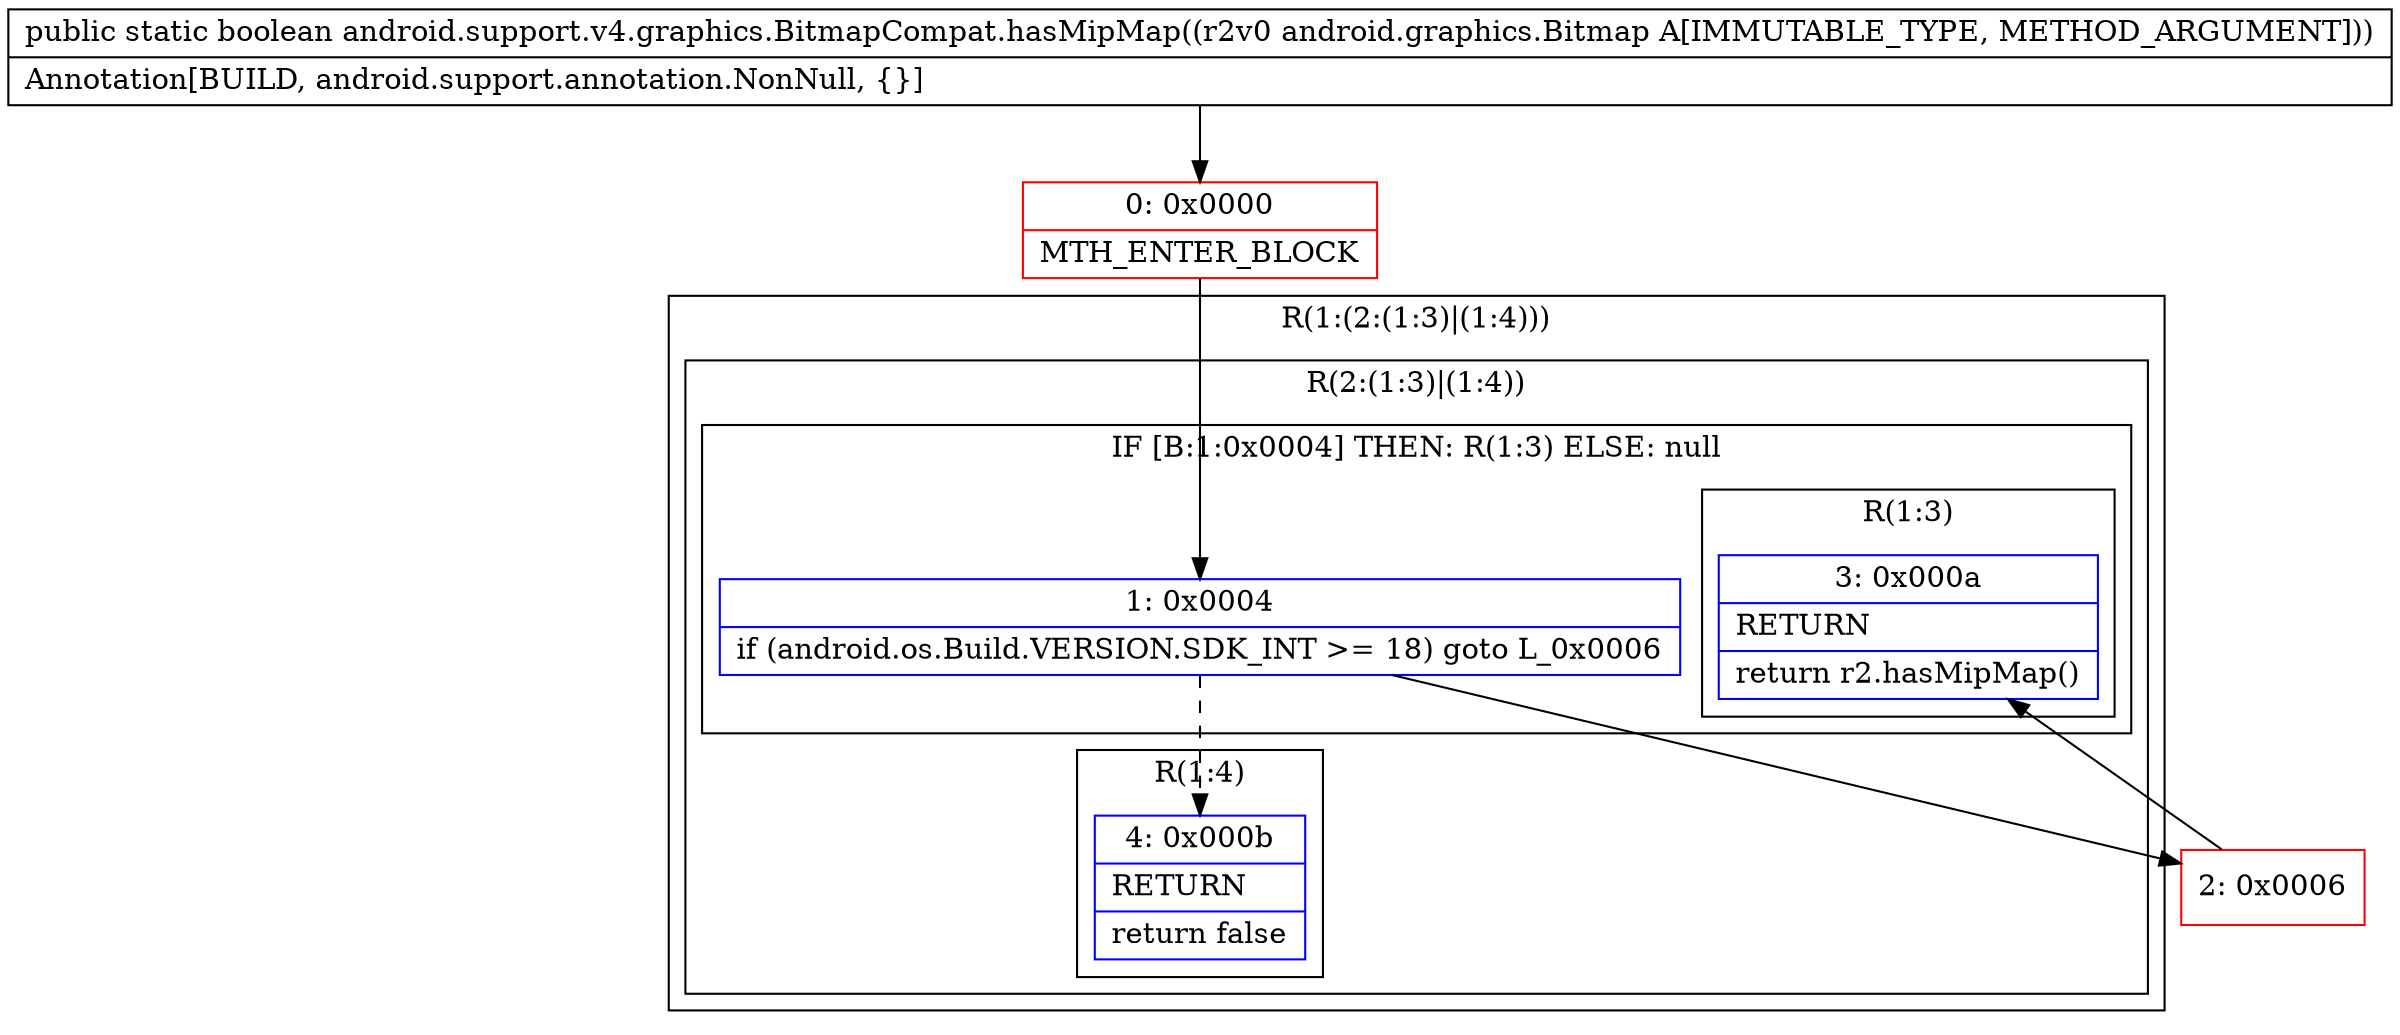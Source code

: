digraph "CFG forandroid.support.v4.graphics.BitmapCompat.hasMipMap(Landroid\/graphics\/Bitmap;)Z" {
subgraph cluster_Region_1538096672 {
label = "R(1:(2:(1:3)|(1:4)))";
node [shape=record,color=blue];
subgraph cluster_Region_84826976 {
label = "R(2:(1:3)|(1:4))";
node [shape=record,color=blue];
subgraph cluster_IfRegion_832728802 {
label = "IF [B:1:0x0004] THEN: R(1:3) ELSE: null";
node [shape=record,color=blue];
Node_1 [shape=record,label="{1\:\ 0x0004|if (android.os.Build.VERSION.SDK_INT \>= 18) goto L_0x0006\l}"];
subgraph cluster_Region_1567827947 {
label = "R(1:3)";
node [shape=record,color=blue];
Node_3 [shape=record,label="{3\:\ 0x000a|RETURN\l|return r2.hasMipMap()\l}"];
}
}
subgraph cluster_Region_1839144475 {
label = "R(1:4)";
node [shape=record,color=blue];
Node_4 [shape=record,label="{4\:\ 0x000b|RETURN\l|return false\l}"];
}
}
}
Node_0 [shape=record,color=red,label="{0\:\ 0x0000|MTH_ENTER_BLOCK\l}"];
Node_2 [shape=record,color=red,label="{2\:\ 0x0006}"];
MethodNode[shape=record,label="{public static boolean android.support.v4.graphics.BitmapCompat.hasMipMap((r2v0 android.graphics.Bitmap A[IMMUTABLE_TYPE, METHOD_ARGUMENT]))  | Annotation[BUILD, android.support.annotation.NonNull, \{\}]\l}"];
MethodNode -> Node_0;
Node_1 -> Node_2;
Node_1 -> Node_4[style=dashed];
Node_0 -> Node_1;
Node_2 -> Node_3;
}

